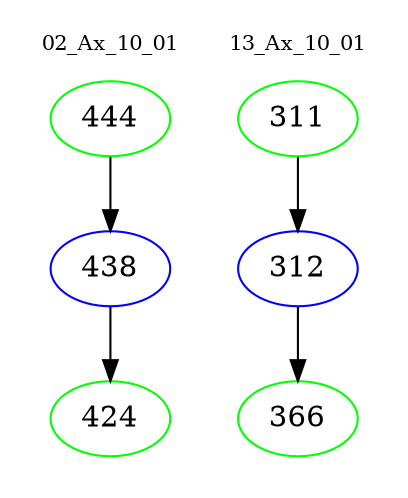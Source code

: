 digraph{
subgraph cluster_0 {
color = white
label = "02_Ax_10_01";
fontsize=10;
T0_444 [label="444", color="green"]
T0_444 -> T0_438 [color="black"]
T0_438 [label="438", color="blue"]
T0_438 -> T0_424 [color="black"]
T0_424 [label="424", color="green"]
}
subgraph cluster_1 {
color = white
label = "13_Ax_10_01";
fontsize=10;
T1_311 [label="311", color="green"]
T1_311 -> T1_312 [color="black"]
T1_312 [label="312", color="blue"]
T1_312 -> T1_366 [color="black"]
T1_366 [label="366", color="green"]
}
}
